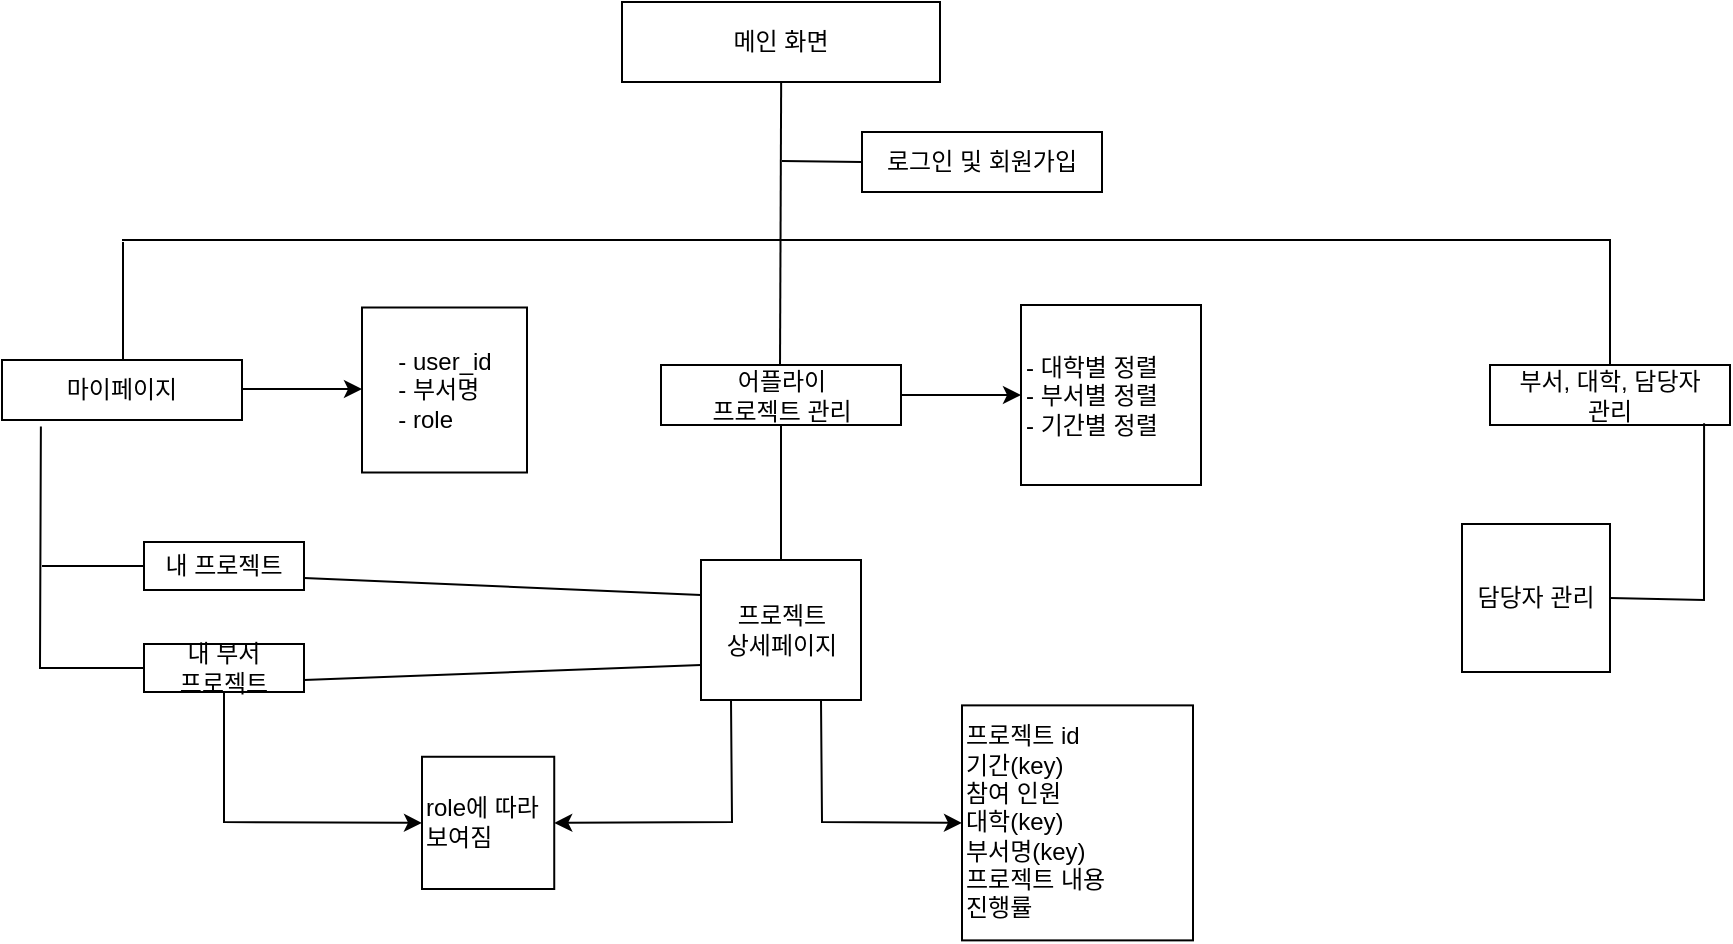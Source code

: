 <mxfile version="22.1.0" type="github">
  <diagram id="C5RBs43oDa-KdzZeNtuy" name="Page-1">
    <mxGraphModel dx="2117" dy="542" grid="1" gridSize="10" guides="1" tooltips="1" connect="1" arrows="1" fold="1" page="1" pageScale="1" pageWidth="827" pageHeight="1169" math="0" shadow="0">
      <root>
        <mxCell id="WIyWlLk6GJQsqaUBKTNV-0" />
        <mxCell id="WIyWlLk6GJQsqaUBKTNV-1" parent="WIyWlLk6GJQsqaUBKTNV-0" />
        <mxCell id="4Tn1_aSyDvWxXrgQCYve-0" value="메인 화면" style="rounded=0;whiteSpace=wrap;html=1;" parent="WIyWlLk6GJQsqaUBKTNV-1" vertex="1">
          <mxGeometry x="-140" y="41" width="159" height="40" as="geometry" />
        </mxCell>
        <mxCell id="4Tn1_aSyDvWxXrgQCYve-2" value="" style="endArrow=none;html=1;rounded=0;entryX=0.5;entryY=1;entryDx=0;entryDy=0;exitX=0.416;exitY=0.063;exitDx=0;exitDy=0;exitPerimeter=0;" parent="WIyWlLk6GJQsqaUBKTNV-1" edge="1">
          <mxGeometry width="50" height="50" relative="1" as="geometry">
            <mxPoint x="-61.0" y="224.39" as="sourcePoint" />
            <mxPoint x="-60.42" y="81" as="targetPoint" />
          </mxGeometry>
        </mxCell>
        <mxCell id="4Tn1_aSyDvWxXrgQCYve-4" value="" style="endArrow=none;html=1;rounded=0;entryX=0;entryY=0.5;entryDx=0;entryDy=0;" parent="WIyWlLk6GJQsqaUBKTNV-1" edge="1" target="4Tn1_aSyDvWxXrgQCYve-5">
          <mxGeometry width="50" height="50" relative="1" as="geometry">
            <mxPoint x="-60" y="120.5" as="sourcePoint" />
            <mxPoint x="-10" y="120.5" as="targetPoint" />
          </mxGeometry>
        </mxCell>
        <mxCell id="4Tn1_aSyDvWxXrgQCYve-5" value="로그인 및 회원가입" style="rounded=0;whiteSpace=wrap;html=1;" parent="WIyWlLk6GJQsqaUBKTNV-1" vertex="1">
          <mxGeometry x="-20" y="106" width="120" height="30" as="geometry" />
        </mxCell>
        <mxCell id="4Tn1_aSyDvWxXrgQCYve-6" value="" style="endArrow=none;html=1;rounded=0;entryX=0.5;entryY=0;entryDx=0;entryDy=0;" parent="WIyWlLk6GJQsqaUBKTNV-1" edge="1" target="4Tn1_aSyDvWxXrgQCYve-39">
          <mxGeometry width="50" height="50" relative="1" as="geometry">
            <mxPoint x="-390" y="160" as="sourcePoint" />
            <mxPoint x="260" y="160" as="targetPoint" />
            <Array as="points">
              <mxPoint x="354" y="160" />
            </Array>
          </mxGeometry>
        </mxCell>
        <mxCell id="4Tn1_aSyDvWxXrgQCYve-7" value="" style="endArrow=none;html=1;rounded=0;" parent="WIyWlLk6GJQsqaUBKTNV-1" edge="1">
          <mxGeometry width="50" height="50" relative="1" as="geometry">
            <mxPoint x="-389.5" y="220" as="sourcePoint" />
            <mxPoint x="-389.5" y="161" as="targetPoint" />
          </mxGeometry>
        </mxCell>
        <mxCell id="4Tn1_aSyDvWxXrgQCYve-8" value="마이페이지" style="rounded=0;whiteSpace=wrap;html=1;" parent="WIyWlLk6GJQsqaUBKTNV-1" vertex="1">
          <mxGeometry x="-450" y="220" width="120" height="30" as="geometry" />
        </mxCell>
        <mxCell id="4Tn1_aSyDvWxXrgQCYve-10" value="어플라이 &lt;br&gt;프로젝트 관리" style="rounded=0;whiteSpace=wrap;html=1;" parent="WIyWlLk6GJQsqaUBKTNV-1" vertex="1">
          <mxGeometry x="-120.5" y="222.5" width="120" height="30" as="geometry" />
        </mxCell>
        <mxCell id="4Tn1_aSyDvWxXrgQCYve-11" value="" style="endArrow=none;html=1;rounded=0;exitX=0;exitY=0.5;exitDx=0;exitDy=0;entryX=0.162;entryY=1.107;entryDx=0;entryDy=0;entryPerimeter=0;" parent="WIyWlLk6GJQsqaUBKTNV-1" target="4Tn1_aSyDvWxXrgQCYve-8" edge="1" source="4Tn1_aSyDvWxXrgQCYve-19">
          <mxGeometry width="50" height="50" relative="1" as="geometry">
            <mxPoint x="-429" y="374" as="sourcePoint" />
            <mxPoint x="-420" y="270" as="targetPoint" />
            <Array as="points">
              <mxPoint x="-431" y="374" />
            </Array>
          </mxGeometry>
        </mxCell>
        <mxCell id="4Tn1_aSyDvWxXrgQCYve-18" value="내 프로젝트" style="rounded=0;whiteSpace=wrap;html=1;" parent="WIyWlLk6GJQsqaUBKTNV-1" vertex="1">
          <mxGeometry x="-379" y="311" width="80" height="24" as="geometry" />
        </mxCell>
        <mxCell id="4Tn1_aSyDvWxXrgQCYve-19" value="내 부서 &lt;br&gt;프로젝트" style="rounded=0;whiteSpace=wrap;html=1;" parent="WIyWlLk6GJQsqaUBKTNV-1" vertex="1">
          <mxGeometry x="-379" y="362" width="80" height="24" as="geometry" />
        </mxCell>
        <mxCell id="4Tn1_aSyDvWxXrgQCYve-31" value="프로젝트&lt;br&gt;상세페이지" style="rounded=0;whiteSpace=wrap;html=1;" parent="WIyWlLk6GJQsqaUBKTNV-1" vertex="1">
          <mxGeometry x="-100.5" y="320" width="80" height="70" as="geometry" />
        </mxCell>
        <mxCell id="4Tn1_aSyDvWxXrgQCYve-33" value="- 대학별 정렬&lt;br style=&quot;border-color: var(--border-color); text-align: center;&quot;&gt;&lt;span style=&quot;text-align: center;&quot;&gt;- 부서별 정렬&lt;/span&gt;&lt;br style=&quot;border-color: var(--border-color); text-align: center;&quot;&gt;&lt;span style=&quot;text-align: center;&quot;&gt;- 기간별 정렬&lt;/span&gt;" style="whiteSpace=wrap;html=1;aspect=fixed;align=left;" parent="WIyWlLk6GJQsqaUBKTNV-1" vertex="1">
          <mxGeometry x="59.5" y="192.5" width="90" height="90" as="geometry" />
        </mxCell>
        <mxCell id="4Tn1_aSyDvWxXrgQCYve-35" value="" style="endArrow=classic;html=1;rounded=0;exitX=1;exitY=0.5;exitDx=0;exitDy=0;entryX=0;entryY=0.5;entryDx=0;entryDy=0;" parent="WIyWlLk6GJQsqaUBKTNV-1" source="4Tn1_aSyDvWxXrgQCYve-10" target="4Tn1_aSyDvWxXrgQCYve-33" edge="1">
          <mxGeometry width="50" height="50" relative="1" as="geometry">
            <mxPoint x="-0.5" y="239.49" as="sourcePoint" />
            <mxPoint x="49.5" y="239.5" as="targetPoint" />
          </mxGeometry>
        </mxCell>
        <mxCell id="4Tn1_aSyDvWxXrgQCYve-39" value="부서, 대학, 담당자&lt;br&gt;관리" style="rounded=0;whiteSpace=wrap;html=1;" parent="WIyWlLk6GJQsqaUBKTNV-1" vertex="1">
          <mxGeometry x="294" y="222.5" width="120" height="30" as="geometry" />
        </mxCell>
        <mxCell id="4Tn1_aSyDvWxXrgQCYve-60" value="" style="endArrow=none;html=1;rounded=0;entryX=0.892;entryY=0.97;entryDx=0;entryDy=0;entryPerimeter=0;exitX=1;exitY=0.5;exitDx=0;exitDy=0;" parent="WIyWlLk6GJQsqaUBKTNV-1" edge="1" target="4Tn1_aSyDvWxXrgQCYve-39" source="_o8lg-Y_JQxsF-6p2ps8-12">
          <mxGeometry width="50" height="50" relative="1" as="geometry">
            <mxPoint x="331" y="409" as="sourcePoint" />
            <mxPoint x="350" y="270" as="targetPoint" />
            <Array as="points">
              <mxPoint x="401" y="340" />
            </Array>
          </mxGeometry>
        </mxCell>
        <mxCell id="4Tn1_aSyDvWxXrgQCYve-74" value="&lt;span style=&quot;background-color: initial;&quot;&gt;프로젝트 id&lt;/span&gt;&lt;br&gt;&lt;span style=&quot;background-color: initial;&quot;&gt;기간(key)&lt;/span&gt;&lt;br&gt;&lt;span style=&quot;background-color: initial;&quot;&gt;참여 인원&lt;/span&gt;&lt;br&gt;&lt;span style=&quot;background-color: initial;&quot;&gt;대학(key)&lt;/span&gt;&lt;br&gt;&lt;span style=&quot;background-color: initial;&quot;&gt;부서명(key)&lt;/span&gt;&lt;br&gt;&lt;span style=&quot;background-color: initial;&quot;&gt;프로젝트 내용&lt;/span&gt;&lt;br&gt;&lt;span style=&quot;background-color: initial;&quot;&gt;진행률&lt;/span&gt;" style="rounded=0;whiteSpace=wrap;html=1;align=left;" parent="WIyWlLk6GJQsqaUBKTNV-1" vertex="1">
          <mxGeometry x="30" y="392.69" width="115.5" height="117.5" as="geometry" />
        </mxCell>
        <mxCell id="4Tn1_aSyDvWxXrgQCYve-75" value="" style="endArrow=classic;html=1;rounded=0;exitX=0.75;exitY=1;exitDx=0;exitDy=0;entryX=0;entryY=0.5;entryDx=0;entryDy=0;" parent="WIyWlLk6GJQsqaUBKTNV-1" edge="1" target="4Tn1_aSyDvWxXrgQCYve-74" source="4Tn1_aSyDvWxXrgQCYve-31">
          <mxGeometry width="50" height="50" relative="1" as="geometry">
            <mxPoint x="34.5" y="411" as="sourcePoint" />
            <mxPoint x="74.5" y="411.5" as="targetPoint" />
            <Array as="points">
              <mxPoint x="-40" y="451" />
            </Array>
          </mxGeometry>
        </mxCell>
        <mxCell id="4Tn1_aSyDvWxXrgQCYve-76" value="&lt;div style=&quot;text-align: left;&quot;&gt;&lt;span style=&quot;background-color: initial;&quot;&gt;- user_id&lt;/span&gt;&lt;/div&gt;&lt;span style=&quot;background-color: initial;&quot;&gt;&lt;div style=&quot;text-align: left;&quot;&gt;&lt;span style=&quot;background-color: initial;&quot;&gt;- 부서명&lt;/span&gt;&lt;/div&gt;&lt;/span&gt;&lt;span style=&quot;background-color: initial;&quot;&gt;&lt;div style=&quot;text-align: left;&quot;&gt;&lt;span style=&quot;background-color: initial;&quot;&gt;- role&lt;/span&gt;&lt;/div&gt;&lt;/span&gt;" style="whiteSpace=wrap;html=1;aspect=fixed;align=center;" parent="WIyWlLk6GJQsqaUBKTNV-1" vertex="1">
          <mxGeometry x="-270" y="193.75" width="82.5" height="82.5" as="geometry" />
        </mxCell>
        <mxCell id="4Tn1_aSyDvWxXrgQCYve-77" value="" style="endArrow=classic;html=1;rounded=0;exitX=1;exitY=0.5;exitDx=0;exitDy=0;entryX=0;entryY=0.5;entryDx=0;entryDy=0;" parent="WIyWlLk6GJQsqaUBKTNV-1" edge="1">
          <mxGeometry width="50" height="50" relative="1" as="geometry">
            <mxPoint x="-330" y="234.5" as="sourcePoint" />
            <mxPoint x="-270" y="234.5" as="targetPoint" />
          </mxGeometry>
        </mxCell>
        <mxCell id="4Tn1_aSyDvWxXrgQCYve-79" value="" style="endArrow=classic;html=1;rounded=0;exitX=0.5;exitY=1;exitDx=0;exitDy=0;entryX=0;entryY=0.5;entryDx=0;entryDy=0;" parent="WIyWlLk6GJQsqaUBKTNV-1" edge="1" target="4Tn1_aSyDvWxXrgQCYve-80" source="4Tn1_aSyDvWxXrgQCYve-19">
          <mxGeometry width="50" height="50" relative="1" as="geometry">
            <mxPoint x="-310" y="418.56" as="sourcePoint" />
            <mxPoint x="-261" y="419.06" as="targetPoint" />
            <Array as="points">
              <mxPoint x="-339" y="451" />
            </Array>
          </mxGeometry>
        </mxCell>
        <mxCell id="4Tn1_aSyDvWxXrgQCYve-80" value="role에 따라 보여짐" style="whiteSpace=wrap;html=1;aspect=fixed;align=left;" parent="WIyWlLk6GJQsqaUBKTNV-1" vertex="1">
          <mxGeometry x="-240" y="418.38" width="66.12" height="66.12" as="geometry" />
        </mxCell>
        <mxCell id="_o8lg-Y_JQxsF-6p2ps8-2" value="" style="endArrow=none;html=1;rounded=0;entryX=0;entryY=0.5;entryDx=0;entryDy=0;" edge="1" parent="WIyWlLk6GJQsqaUBKTNV-1" target="4Tn1_aSyDvWxXrgQCYve-18">
          <mxGeometry width="50" height="50" relative="1" as="geometry">
            <mxPoint x="-430" y="323" as="sourcePoint" />
            <mxPoint x="-379" y="270" as="targetPoint" />
          </mxGeometry>
        </mxCell>
        <mxCell id="_o8lg-Y_JQxsF-6p2ps8-4" value="" style="endArrow=none;html=1;rounded=0;entryX=0.5;entryY=1;entryDx=0;entryDy=0;exitX=0.5;exitY=0;exitDx=0;exitDy=0;" edge="1" parent="WIyWlLk6GJQsqaUBKTNV-1" source="4Tn1_aSyDvWxXrgQCYve-31" target="4Tn1_aSyDvWxXrgQCYve-10">
          <mxGeometry width="50" height="50" relative="1" as="geometry">
            <mxPoint x="-110" y="311" as="sourcePoint" />
            <mxPoint x="-60" y="261" as="targetPoint" />
          </mxGeometry>
        </mxCell>
        <mxCell id="_o8lg-Y_JQxsF-6p2ps8-5" value="" style="endArrow=none;html=1;rounded=0;entryX=0;entryY=0.25;entryDx=0;entryDy=0;exitX=1;exitY=0.75;exitDx=0;exitDy=0;" edge="1" parent="WIyWlLk6GJQsqaUBKTNV-1" source="4Tn1_aSyDvWxXrgQCYve-18" target="4Tn1_aSyDvWxXrgQCYve-31">
          <mxGeometry width="50" height="50" relative="1" as="geometry">
            <mxPoint x="-310" y="350" as="sourcePoint" />
            <mxPoint x="-240" y="285" as="targetPoint" />
            <Array as="points" />
          </mxGeometry>
        </mxCell>
        <mxCell id="_o8lg-Y_JQxsF-6p2ps8-6" value="" style="endArrow=none;html=1;rounded=0;exitX=1;exitY=0.75;exitDx=0;exitDy=0;entryX=0;entryY=0.75;entryDx=0;entryDy=0;" edge="1" parent="WIyWlLk6GJQsqaUBKTNV-1" source="4Tn1_aSyDvWxXrgQCYve-19" target="4Tn1_aSyDvWxXrgQCYve-31">
          <mxGeometry width="50" height="50" relative="1" as="geometry">
            <mxPoint x="-290" y="370" as="sourcePoint" />
            <mxPoint x="-249" y="330" as="targetPoint" />
          </mxGeometry>
        </mxCell>
        <mxCell id="_o8lg-Y_JQxsF-6p2ps8-9" value="" style="endArrow=classic;html=1;rounded=0;entryX=1;entryY=0.5;entryDx=0;entryDy=0;" edge="1" parent="WIyWlLk6GJQsqaUBKTNV-1" target="4Tn1_aSyDvWxXrgQCYve-80">
          <mxGeometry width="50" height="50" relative="1" as="geometry">
            <mxPoint x="-85.5" y="390" as="sourcePoint" />
            <mxPoint x="-35.5" y="340" as="targetPoint" />
            <Array as="points">
              <mxPoint x="-85" y="451" />
            </Array>
          </mxGeometry>
        </mxCell>
        <mxCell id="_o8lg-Y_JQxsF-6p2ps8-12" value="담당자 관리" style="whiteSpace=wrap;html=1;aspect=fixed;" vertex="1" parent="WIyWlLk6GJQsqaUBKTNV-1">
          <mxGeometry x="280" y="302" width="74" height="74" as="geometry" />
        </mxCell>
      </root>
    </mxGraphModel>
  </diagram>
</mxfile>
